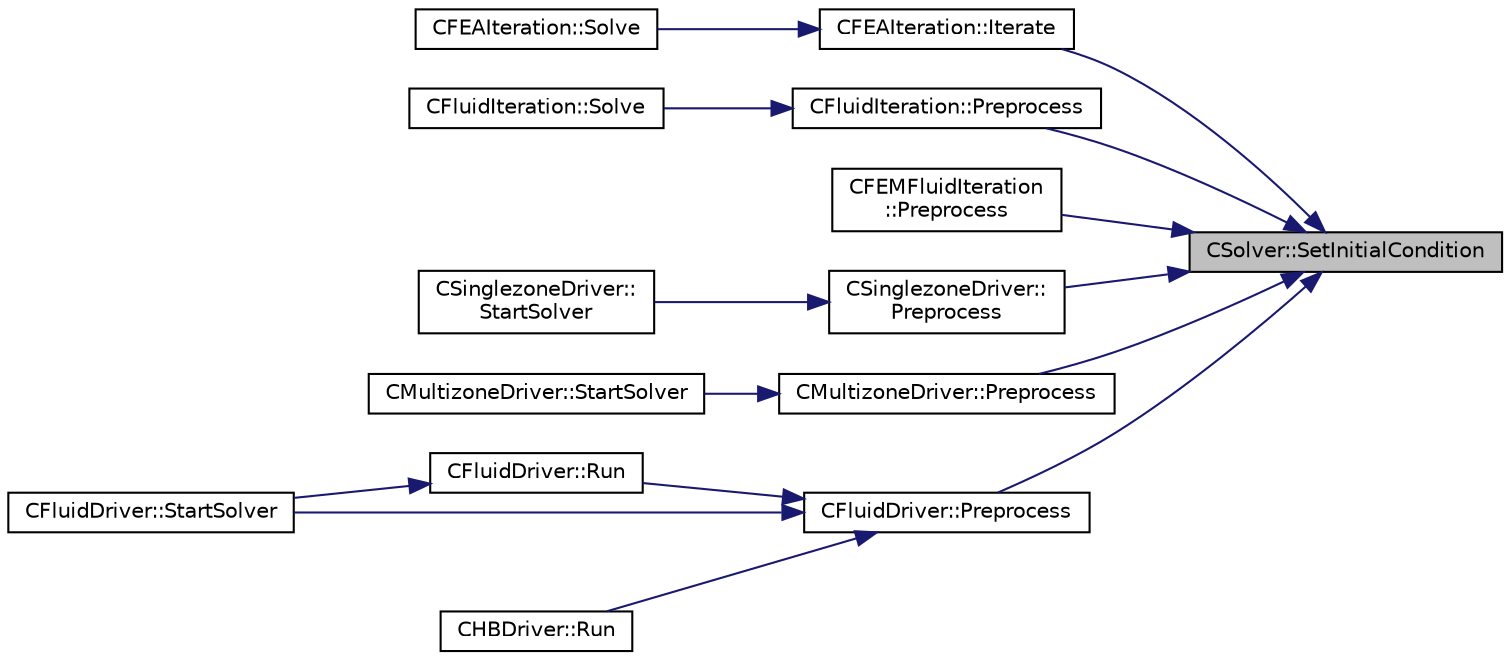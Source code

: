 digraph "CSolver::SetInitialCondition"
{
 // LATEX_PDF_SIZE
  edge [fontname="Helvetica",fontsize="10",labelfontname="Helvetica",labelfontsize="10"];
  node [fontname="Helvetica",fontsize="10",shape=record];
  rankdir="RL";
  Node1 [label="CSolver::SetInitialCondition",height=0.2,width=0.4,color="black", fillcolor="grey75", style="filled", fontcolor="black",tooltip="A virtual member."];
  Node1 -> Node2 [dir="back",color="midnightblue",fontsize="10",style="solid",fontname="Helvetica"];
  Node2 [label="CFEAIteration::Iterate",height=0.2,width=0.4,color="black", fillcolor="white", style="filled",URL="$classCFEAIteration.html#a6f38f9de139d7ecda0d39ab13342b39a",tooltip="Perform a single iteration for structural analysis using the Finite Element Method."];
  Node2 -> Node3 [dir="back",color="midnightblue",fontsize="10",style="solid",fontname="Helvetica"];
  Node3 [label="CFEAIteration::Solve",height=0.2,width=0.4,color="black", fillcolor="white", style="filled",URL="$classCFEAIteration.html#aba70dd8774515f274bbb361f44d30309",tooltip="Iterate the structural system for a number of Inner_Iter iterations."];
  Node1 -> Node4 [dir="back",color="midnightblue",fontsize="10",style="solid",fontname="Helvetica"];
  Node4 [label="CFluidIteration::Preprocess",height=0.2,width=0.4,color="black", fillcolor="white", style="filled",URL="$classCFluidIteration.html#a7fb34e44cf4a20e8104ab826324f2d9f",tooltip="Preprocessing to prepare for an iteration of the physics."];
  Node4 -> Node5 [dir="back",color="midnightblue",fontsize="10",style="solid",fontname="Helvetica"];
  Node5 [label="CFluidIteration::Solve",height=0.2,width=0.4,color="black", fillcolor="white", style="filled",URL="$classCFluidIteration.html#ae4c454356af70246063fdcba4accb068",tooltip="Iterate the fluid system for a number of Inner_Iter iterations."];
  Node1 -> Node6 [dir="back",color="midnightblue",fontsize="10",style="solid",fontname="Helvetica"];
  Node6 [label="CFEMFluidIteration\l::Preprocess",height=0.2,width=0.4,color="black", fillcolor="white", style="filled",URL="$classCFEMFluidIteration.html#a3d2597f5b3fcea6a90496aec7a1b57c8",tooltip="Preprocessing to prepare for an iteration of the physics."];
  Node1 -> Node7 [dir="back",color="midnightblue",fontsize="10",style="solid",fontname="Helvetica"];
  Node7 [label="CSinglezoneDriver::\lPreprocess",height=0.2,width=0.4,color="black", fillcolor="white", style="filled",URL="$classCSinglezoneDriver.html#a0b2c8c9b257915d6b19d72014f3bb82a",tooltip="Preprocess the single-zone iteration."];
  Node7 -> Node8 [dir="back",color="midnightblue",fontsize="10",style="solid",fontname="Helvetica"];
  Node8 [label="CSinglezoneDriver::\lStartSolver",height=0.2,width=0.4,color="black", fillcolor="white", style="filled",URL="$classCSinglezoneDriver.html#ac98c6acfe034381fb3b77c6753c4d734",tooltip="[Overload] Launch the computation for single-zone problems."];
  Node1 -> Node9 [dir="back",color="midnightblue",fontsize="10",style="solid",fontname="Helvetica"];
  Node9 [label="CMultizoneDriver::Preprocess",height=0.2,width=0.4,color="black", fillcolor="white", style="filled",URL="$classCMultizoneDriver.html#a92c39c3bdad3f83c17e7bdf8acbfe0f7",tooltip="Preprocess the multizone iteration."];
  Node9 -> Node10 [dir="back",color="midnightblue",fontsize="10",style="solid",fontname="Helvetica"];
  Node10 [label="CMultizoneDriver::StartSolver",height=0.2,width=0.4,color="black", fillcolor="white", style="filled",URL="$classCMultizoneDriver.html#a48545e4827cc34298f792995e06d90dd",tooltip="[Overload] Launch the computation for multizone problems."];
  Node1 -> Node11 [dir="back",color="midnightblue",fontsize="10",style="solid",fontname="Helvetica"];
  Node11 [label="CFluidDriver::Preprocess",height=0.2,width=0.4,color="black", fillcolor="white", style="filled",URL="$classCFluidDriver.html#a03fdc6c0780417837d1dbf2477577f67",tooltip="Perform some pre-processing before an iteration of the physics."];
  Node11 -> Node12 [dir="back",color="midnightblue",fontsize="10",style="solid",fontname="Helvetica"];
  Node12 [label="CFluidDriver::Run",height=0.2,width=0.4,color="black", fillcolor="white", style="filled",URL="$classCFluidDriver.html#a99b4f92e857846aae1fa506fd5ee0b85",tooltip="Run a single iteration of the physics within multiple zones."];
  Node12 -> Node13 [dir="back",color="midnightblue",fontsize="10",style="solid",fontname="Helvetica"];
  Node13 [label="CFluidDriver::StartSolver",height=0.2,width=0.4,color="black", fillcolor="white", style="filled",URL="$classCFluidDriver.html#aa0139a1e26f43f0154854c9f99ded978",tooltip="Launch the computation for all zones and all physics."];
  Node11 -> Node14 [dir="back",color="midnightblue",fontsize="10",style="solid",fontname="Helvetica"];
  Node14 [label="CHBDriver::Run",height=0.2,width=0.4,color="black", fillcolor="white", style="filled",URL="$classCHBDriver.html#a741b28f789c77858055bdea1d5716f21",tooltip="Run a single iteration of a Harmonic Balance problem."];
  Node11 -> Node13 [dir="back",color="midnightblue",fontsize="10",style="solid",fontname="Helvetica"];
}
